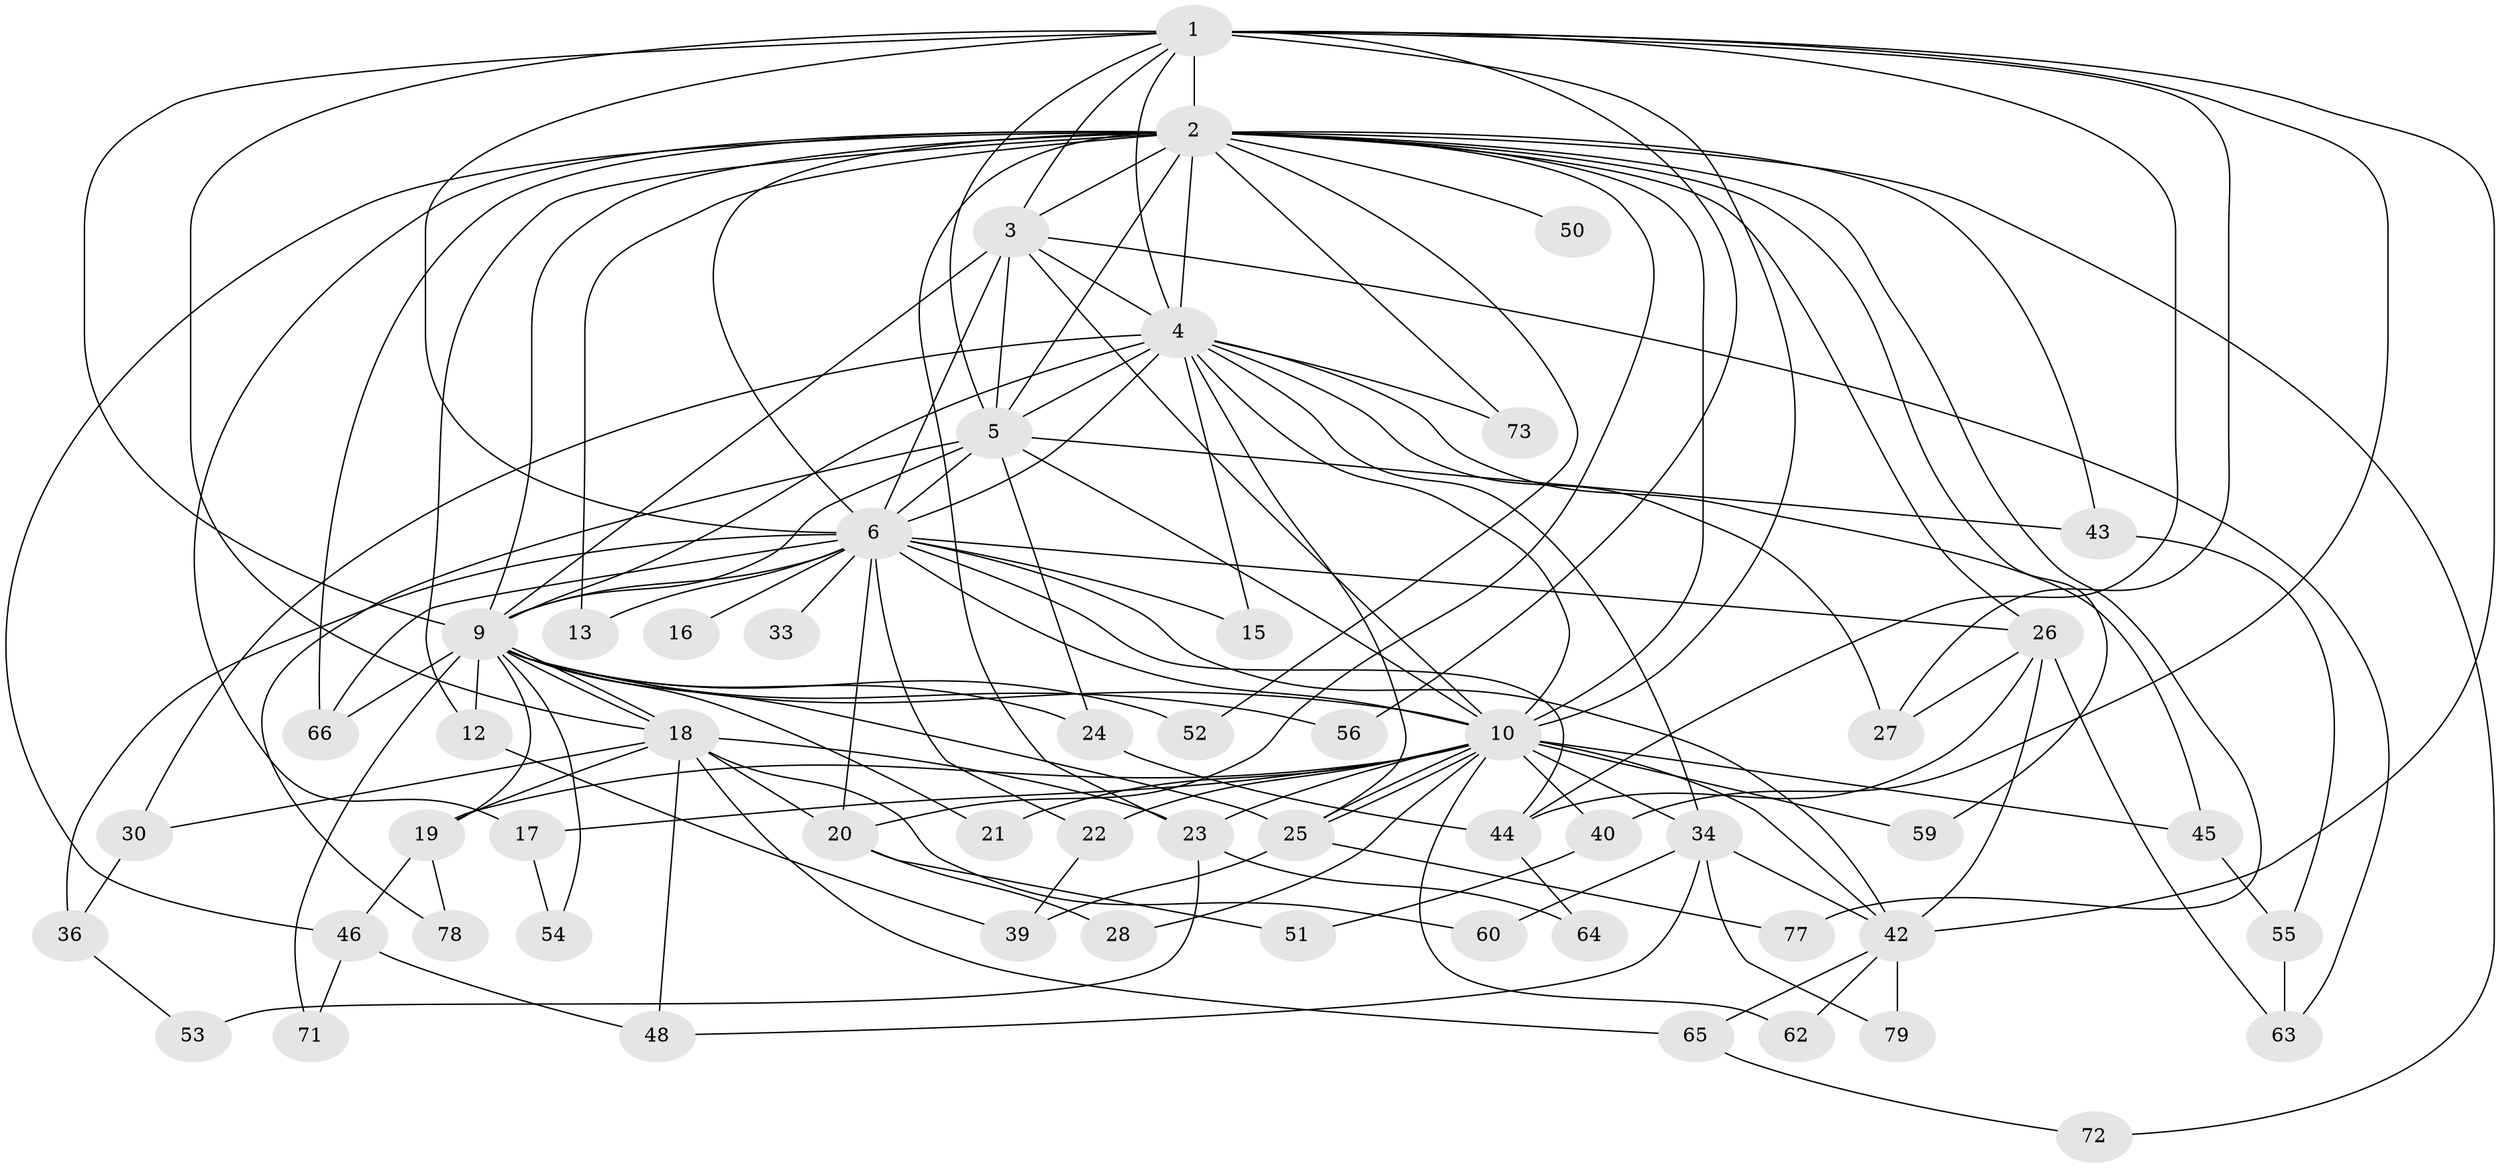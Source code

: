 // original degree distribution, {15: 0.02531645569620253, 14: 0.012658227848101266, 10: 0.02531645569620253, 16: 0.012658227848101266, 13: 0.012658227848101266, 17: 0.012658227848101266, 23: 0.012658227848101266, 22: 0.02531645569620253, 2: 0.46835443037974683, 3: 0.24050632911392406, 4: 0.08860759493670886, 5: 0.02531645569620253, 6: 0.02531645569620253, 8: 0.012658227848101266}
// Generated by graph-tools (version 1.1) at 2025/41/03/06/25 10:41:34]
// undirected, 56 vertices, 137 edges
graph export_dot {
graph [start="1"]
  node [color=gray90,style=filled];
  1 [super="+68"];
  2 [super="+8"];
  3 [super="+35"];
  4 [super="+58"];
  5 [super="+11"];
  6 [super="+7"];
  9 [super="+29"];
  10 [super="+14"];
  12;
  13;
  15;
  16;
  17;
  18 [super="+31"];
  19 [super="+76"];
  20 [super="+32"];
  21;
  22;
  23 [super="+37"];
  24;
  25 [super="+38"];
  26 [super="+75"];
  27 [super="+67"];
  28;
  30;
  33;
  34 [super="+47"];
  36 [super="+41"];
  39 [super="+49"];
  40;
  42 [super="+61"];
  43;
  44 [super="+57"];
  45;
  46 [super="+74"];
  48;
  50;
  51;
  52;
  53;
  54;
  55 [super="+70"];
  56;
  59;
  60;
  62;
  63;
  64;
  65;
  66 [super="+69"];
  71;
  72;
  73;
  77;
  78;
  79;
  1 -- 2 [weight=2];
  1 -- 3;
  1 -- 4;
  1 -- 5;
  1 -- 6 [weight=2];
  1 -- 9;
  1 -- 10;
  1 -- 40;
  1 -- 42;
  1 -- 56;
  1 -- 44;
  1 -- 18;
  1 -- 27;
  2 -- 3 [weight=2];
  2 -- 4 [weight=2];
  2 -- 5 [weight=3];
  2 -- 6 [weight=4];
  2 -- 9 [weight=3];
  2 -- 10 [weight=3];
  2 -- 23;
  2 -- 50 [weight=2];
  2 -- 77;
  2 -- 72;
  2 -- 12;
  2 -- 13;
  2 -- 73;
  2 -- 17;
  2 -- 20;
  2 -- 26;
  2 -- 43;
  2 -- 46;
  2 -- 52;
  2 -- 59;
  2 -- 66;
  3 -- 4;
  3 -- 5;
  3 -- 6 [weight=2];
  3 -- 9 [weight=2];
  3 -- 10;
  3 -- 63;
  4 -- 5;
  4 -- 6 [weight=2];
  4 -- 9;
  4 -- 10;
  4 -- 15;
  4 -- 27;
  4 -- 30;
  4 -- 34;
  4 -- 45;
  4 -- 73;
  4 -- 25;
  5 -- 6 [weight=2];
  5 -- 9;
  5 -- 10;
  5 -- 24;
  5 -- 43;
  5 -- 78;
  6 -- 9 [weight=2];
  6 -- 10 [weight=2];
  6 -- 13;
  6 -- 16 [weight=2];
  6 -- 22;
  6 -- 36 [weight=2];
  6 -- 66;
  6 -- 20;
  6 -- 33;
  6 -- 44;
  6 -- 15;
  6 -- 26;
  6 -- 42;
  9 -- 10;
  9 -- 12;
  9 -- 18;
  9 -- 18;
  9 -- 21;
  9 -- 24;
  9 -- 52;
  9 -- 54;
  9 -- 56;
  9 -- 66;
  9 -- 71;
  9 -- 25;
  9 -- 19;
  10 -- 17;
  10 -- 21;
  10 -- 22;
  10 -- 23;
  10 -- 25;
  10 -- 25;
  10 -- 28;
  10 -- 40;
  10 -- 42;
  10 -- 45;
  10 -- 59;
  10 -- 62;
  10 -- 19;
  10 -- 34;
  12 -- 39;
  17 -- 54;
  18 -- 19;
  18 -- 20;
  18 -- 30;
  18 -- 48;
  18 -- 60;
  18 -- 65;
  18 -- 23;
  19 -- 46;
  19 -- 78;
  20 -- 28;
  20 -- 51;
  22 -- 39;
  23 -- 53;
  23 -- 64;
  24 -- 44;
  25 -- 77;
  25 -- 39;
  26 -- 27;
  26 -- 63;
  26 -- 44;
  26 -- 42;
  30 -- 36;
  34 -- 48;
  34 -- 60;
  34 -- 79;
  34 -- 42;
  36 -- 53;
  40 -- 51;
  42 -- 62;
  42 -- 65;
  42 -- 79;
  43 -- 55;
  44 -- 64;
  45 -- 55;
  46 -- 71;
  46 -- 48;
  55 -- 63;
  65 -- 72;
}
